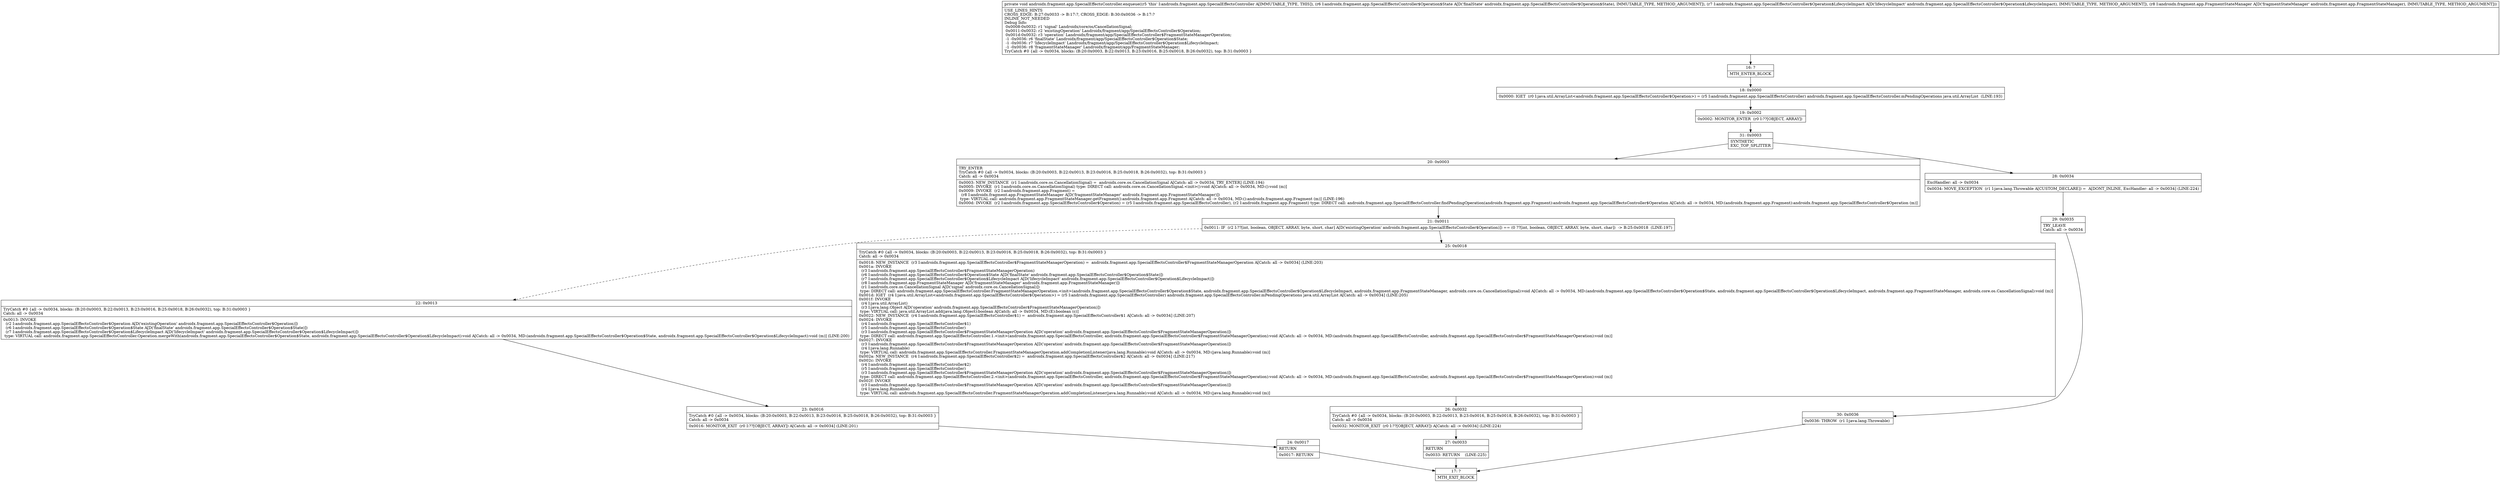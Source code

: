 digraph "CFG forandroidx.fragment.app.SpecialEffectsController.enqueue(Landroidx\/fragment\/app\/SpecialEffectsController$Operation$State;Landroidx\/fragment\/app\/SpecialEffectsController$Operation$LifecycleImpact;Landroidx\/fragment\/app\/FragmentStateManager;)V" {
Node_16 [shape=record,label="{16\:\ ?|MTH_ENTER_BLOCK\l}"];
Node_18 [shape=record,label="{18\:\ 0x0000|0x0000: IGET  (r0 I:java.util.ArrayList\<androidx.fragment.app.SpecialEffectsController$Operation\>) = (r5 I:androidx.fragment.app.SpecialEffectsController) androidx.fragment.app.SpecialEffectsController.mPendingOperations java.util.ArrayList  (LINE:193)\l}"];
Node_19 [shape=record,label="{19\:\ 0x0002|0x0002: MONITOR_ENTER  (r0 I:??[OBJECT, ARRAY]) \l}"];
Node_31 [shape=record,label="{31\:\ 0x0003|SYNTHETIC\lEXC_TOP_SPLITTER\l}"];
Node_20 [shape=record,label="{20\:\ 0x0003|TRY_ENTER\lTryCatch #0 \{all \-\> 0x0034, blocks: (B:20:0x0003, B:22:0x0013, B:23:0x0016, B:25:0x0018, B:26:0x0032), top: B:31:0x0003 \}\lCatch: all \-\> 0x0034\l|0x0003: NEW_INSTANCE  (r1 I:androidx.core.os.CancellationSignal) =  androidx.core.os.CancellationSignal A[Catch: all \-\> 0x0034, TRY_ENTER] (LINE:194)\l0x0005: INVOKE  (r1 I:androidx.core.os.CancellationSignal) type: DIRECT call: androidx.core.os.CancellationSignal.\<init\>():void A[Catch: all \-\> 0x0034, MD:():void (m)]\l0x0009: INVOKE  (r2 I:androidx.fragment.app.Fragment) = \l  (r8 I:androidx.fragment.app.FragmentStateManager A[D('fragmentStateManager' androidx.fragment.app.FragmentStateManager)])\l type: VIRTUAL call: androidx.fragment.app.FragmentStateManager.getFragment():androidx.fragment.app.Fragment A[Catch: all \-\> 0x0034, MD:():androidx.fragment.app.Fragment (m)] (LINE:196)\l0x000d: INVOKE  (r2 I:androidx.fragment.app.SpecialEffectsController$Operation) = (r5 I:androidx.fragment.app.SpecialEffectsController), (r2 I:androidx.fragment.app.Fragment) type: DIRECT call: androidx.fragment.app.SpecialEffectsController.findPendingOperation(androidx.fragment.app.Fragment):androidx.fragment.app.SpecialEffectsController$Operation A[Catch: all \-\> 0x0034, MD:(androidx.fragment.app.Fragment):androidx.fragment.app.SpecialEffectsController$Operation (m)]\l}"];
Node_21 [shape=record,label="{21\:\ 0x0011|0x0011: IF  (r2 I:??[int, boolean, OBJECT, ARRAY, byte, short, char] A[D('existingOperation' androidx.fragment.app.SpecialEffectsController$Operation)]) == (0 ??[int, boolean, OBJECT, ARRAY, byte, short, char])  \-\> B:25:0x0018  (LINE:197)\l}"];
Node_22 [shape=record,label="{22\:\ 0x0013|TryCatch #0 \{all \-\> 0x0034, blocks: (B:20:0x0003, B:22:0x0013, B:23:0x0016, B:25:0x0018, B:26:0x0032), top: B:31:0x0003 \}\lCatch: all \-\> 0x0034\l|0x0013: INVOKE  \l  (r2 I:androidx.fragment.app.SpecialEffectsController$Operation A[D('existingOperation' androidx.fragment.app.SpecialEffectsController$Operation)])\l  (r6 I:androidx.fragment.app.SpecialEffectsController$Operation$State A[D('finalState' androidx.fragment.app.SpecialEffectsController$Operation$State)])\l  (r7 I:androidx.fragment.app.SpecialEffectsController$Operation$LifecycleImpact A[D('lifecycleImpact' androidx.fragment.app.SpecialEffectsController$Operation$LifecycleImpact)])\l type: VIRTUAL call: androidx.fragment.app.SpecialEffectsController.Operation.mergeWith(androidx.fragment.app.SpecialEffectsController$Operation$State, androidx.fragment.app.SpecialEffectsController$Operation$LifecycleImpact):void A[Catch: all \-\> 0x0034, MD:(androidx.fragment.app.SpecialEffectsController$Operation$State, androidx.fragment.app.SpecialEffectsController$Operation$LifecycleImpact):void (m)] (LINE:200)\l}"];
Node_23 [shape=record,label="{23\:\ 0x0016|TryCatch #0 \{all \-\> 0x0034, blocks: (B:20:0x0003, B:22:0x0013, B:23:0x0016, B:25:0x0018, B:26:0x0032), top: B:31:0x0003 \}\lCatch: all \-\> 0x0034\l|0x0016: MONITOR_EXIT  (r0 I:??[OBJECT, ARRAY]) A[Catch: all \-\> 0x0034] (LINE:201)\l}"];
Node_24 [shape=record,label="{24\:\ 0x0017|RETURN\l|0x0017: RETURN   \l}"];
Node_17 [shape=record,label="{17\:\ ?|MTH_EXIT_BLOCK\l}"];
Node_25 [shape=record,label="{25\:\ 0x0018|TryCatch #0 \{all \-\> 0x0034, blocks: (B:20:0x0003, B:22:0x0013, B:23:0x0016, B:25:0x0018, B:26:0x0032), top: B:31:0x0003 \}\lCatch: all \-\> 0x0034\l|0x0018: NEW_INSTANCE  (r3 I:androidx.fragment.app.SpecialEffectsController$FragmentStateManagerOperation) =  androidx.fragment.app.SpecialEffectsController$FragmentStateManagerOperation A[Catch: all \-\> 0x0034] (LINE:203)\l0x001a: INVOKE  \l  (r3 I:androidx.fragment.app.SpecialEffectsController$FragmentStateManagerOperation)\l  (r6 I:androidx.fragment.app.SpecialEffectsController$Operation$State A[D('finalState' androidx.fragment.app.SpecialEffectsController$Operation$State)])\l  (r7 I:androidx.fragment.app.SpecialEffectsController$Operation$LifecycleImpact A[D('lifecycleImpact' androidx.fragment.app.SpecialEffectsController$Operation$LifecycleImpact)])\l  (r8 I:androidx.fragment.app.FragmentStateManager A[D('fragmentStateManager' androidx.fragment.app.FragmentStateManager)])\l  (r1 I:androidx.core.os.CancellationSignal A[D('signal' androidx.core.os.CancellationSignal)])\l type: DIRECT call: androidx.fragment.app.SpecialEffectsController.FragmentStateManagerOperation.\<init\>(androidx.fragment.app.SpecialEffectsController$Operation$State, androidx.fragment.app.SpecialEffectsController$Operation$LifecycleImpact, androidx.fragment.app.FragmentStateManager, androidx.core.os.CancellationSignal):void A[Catch: all \-\> 0x0034, MD:(androidx.fragment.app.SpecialEffectsController$Operation$State, androidx.fragment.app.SpecialEffectsController$Operation$LifecycleImpact, androidx.fragment.app.FragmentStateManager, androidx.core.os.CancellationSignal):void (m)]\l0x001d: IGET  (r4 I:java.util.ArrayList\<androidx.fragment.app.SpecialEffectsController$Operation\>) = (r5 I:androidx.fragment.app.SpecialEffectsController) androidx.fragment.app.SpecialEffectsController.mPendingOperations java.util.ArrayList A[Catch: all \-\> 0x0034] (LINE:205)\l0x001f: INVOKE  \l  (r4 I:java.util.ArrayList)\l  (r3 I:java.lang.Object A[D('operation' androidx.fragment.app.SpecialEffectsController$FragmentStateManagerOperation)])\l type: VIRTUAL call: java.util.ArrayList.add(java.lang.Object):boolean A[Catch: all \-\> 0x0034, MD:(E):boolean (c)]\l0x0022: NEW_INSTANCE  (r4 I:androidx.fragment.app.SpecialEffectsController$1) =  androidx.fragment.app.SpecialEffectsController$1 A[Catch: all \-\> 0x0034] (LINE:207)\l0x0024: INVOKE  \l  (r4 I:androidx.fragment.app.SpecialEffectsController$1)\l  (r5 I:androidx.fragment.app.SpecialEffectsController)\l  (r3 I:androidx.fragment.app.SpecialEffectsController$FragmentStateManagerOperation A[D('operation' androidx.fragment.app.SpecialEffectsController$FragmentStateManagerOperation)])\l type: DIRECT call: androidx.fragment.app.SpecialEffectsController.1.\<init\>(androidx.fragment.app.SpecialEffectsController, androidx.fragment.app.SpecialEffectsController$FragmentStateManagerOperation):void A[Catch: all \-\> 0x0034, MD:(androidx.fragment.app.SpecialEffectsController, androidx.fragment.app.SpecialEffectsController$FragmentStateManagerOperation):void (m)]\l0x0027: INVOKE  \l  (r3 I:androidx.fragment.app.SpecialEffectsController$FragmentStateManagerOperation A[D('operation' androidx.fragment.app.SpecialEffectsController$FragmentStateManagerOperation)])\l  (r4 I:java.lang.Runnable)\l type: VIRTUAL call: androidx.fragment.app.SpecialEffectsController.FragmentStateManagerOperation.addCompletionListener(java.lang.Runnable):void A[Catch: all \-\> 0x0034, MD:(java.lang.Runnable):void (m)]\l0x002a: NEW_INSTANCE  (r4 I:androidx.fragment.app.SpecialEffectsController$2) =  androidx.fragment.app.SpecialEffectsController$2 A[Catch: all \-\> 0x0034] (LINE:217)\l0x002c: INVOKE  \l  (r4 I:androidx.fragment.app.SpecialEffectsController$2)\l  (r5 I:androidx.fragment.app.SpecialEffectsController)\l  (r3 I:androidx.fragment.app.SpecialEffectsController$FragmentStateManagerOperation A[D('operation' androidx.fragment.app.SpecialEffectsController$FragmentStateManagerOperation)])\l type: DIRECT call: androidx.fragment.app.SpecialEffectsController.2.\<init\>(androidx.fragment.app.SpecialEffectsController, androidx.fragment.app.SpecialEffectsController$FragmentStateManagerOperation):void A[Catch: all \-\> 0x0034, MD:(androidx.fragment.app.SpecialEffectsController, androidx.fragment.app.SpecialEffectsController$FragmentStateManagerOperation):void (m)]\l0x002f: INVOKE  \l  (r3 I:androidx.fragment.app.SpecialEffectsController$FragmentStateManagerOperation A[D('operation' androidx.fragment.app.SpecialEffectsController$FragmentStateManagerOperation)])\l  (r4 I:java.lang.Runnable)\l type: VIRTUAL call: androidx.fragment.app.SpecialEffectsController.FragmentStateManagerOperation.addCompletionListener(java.lang.Runnable):void A[Catch: all \-\> 0x0034, MD:(java.lang.Runnable):void (m)]\l}"];
Node_26 [shape=record,label="{26\:\ 0x0032|TryCatch #0 \{all \-\> 0x0034, blocks: (B:20:0x0003, B:22:0x0013, B:23:0x0016, B:25:0x0018, B:26:0x0032), top: B:31:0x0003 \}\lCatch: all \-\> 0x0034\l|0x0032: MONITOR_EXIT  (r0 I:??[OBJECT, ARRAY]) A[Catch: all \-\> 0x0034] (LINE:224)\l}"];
Node_27 [shape=record,label="{27\:\ 0x0033|RETURN\l|0x0033: RETURN    (LINE:225)\l}"];
Node_28 [shape=record,label="{28\:\ 0x0034|ExcHandler: all \-\> 0x0034\l|0x0034: MOVE_EXCEPTION  (r1 I:java.lang.Throwable A[CUSTOM_DECLARE]) =  A[DONT_INLINE, ExcHandler: all \-\> 0x0034] (LINE:224)\l}"];
Node_29 [shape=record,label="{29\:\ 0x0035|TRY_LEAVE\lCatch: all \-\> 0x0034\l}"];
Node_30 [shape=record,label="{30\:\ 0x0036|0x0036: THROW  (r1 I:java.lang.Throwable) \l}"];
MethodNode[shape=record,label="{private void androidx.fragment.app.SpecialEffectsController.enqueue((r5 'this' I:androidx.fragment.app.SpecialEffectsController A[IMMUTABLE_TYPE, THIS]), (r6 I:androidx.fragment.app.SpecialEffectsController$Operation$State A[D('finalState' androidx.fragment.app.SpecialEffectsController$Operation$State), IMMUTABLE_TYPE, METHOD_ARGUMENT]), (r7 I:androidx.fragment.app.SpecialEffectsController$Operation$LifecycleImpact A[D('lifecycleImpact' androidx.fragment.app.SpecialEffectsController$Operation$LifecycleImpact), IMMUTABLE_TYPE, METHOD_ARGUMENT]), (r8 I:androidx.fragment.app.FragmentStateManager A[D('fragmentStateManager' androidx.fragment.app.FragmentStateManager), IMMUTABLE_TYPE, METHOD_ARGUMENT]))  | USE_LINES_HINTS\lCROSS_EDGE: B:27:0x0033 \-\> B:17:?, CROSS_EDGE: B:30:0x0036 \-\> B:17:?\lINLINE_NOT_NEEDED\lDebug Info:\l  0x0008\-0x0032: r1 'signal' Landroidx\/core\/os\/CancellationSignal;\l  0x0011\-0x0032: r2 'existingOperation' Landroidx\/fragment\/app\/SpecialEffectsController$Operation;\l  0x001d\-0x0032: r3 'operation' Landroidx\/fragment\/app\/SpecialEffectsController$FragmentStateManagerOperation;\l  \-1 \-0x0036: r6 'finalState' Landroidx\/fragment\/app\/SpecialEffectsController$Operation$State;\l  \-1 \-0x0036: r7 'lifecycleImpact' Landroidx\/fragment\/app\/SpecialEffectsController$Operation$LifecycleImpact;\l  \-1 \-0x0036: r8 'fragmentStateManager' Landroidx\/fragment\/app\/FragmentStateManager;\lTryCatch #0 \{all \-\> 0x0034, blocks: (B:20:0x0003, B:22:0x0013, B:23:0x0016, B:25:0x0018, B:26:0x0032), top: B:31:0x0003 \}\l}"];
MethodNode -> Node_16;Node_16 -> Node_18;
Node_18 -> Node_19;
Node_19 -> Node_31;
Node_31 -> Node_20;
Node_31 -> Node_28;
Node_20 -> Node_21;
Node_21 -> Node_22[style=dashed];
Node_21 -> Node_25;
Node_22 -> Node_23;
Node_23 -> Node_24;
Node_24 -> Node_17;
Node_25 -> Node_26;
Node_26 -> Node_27;
Node_27 -> Node_17;
Node_28 -> Node_29;
Node_29 -> Node_30;
Node_30 -> Node_17;
}

